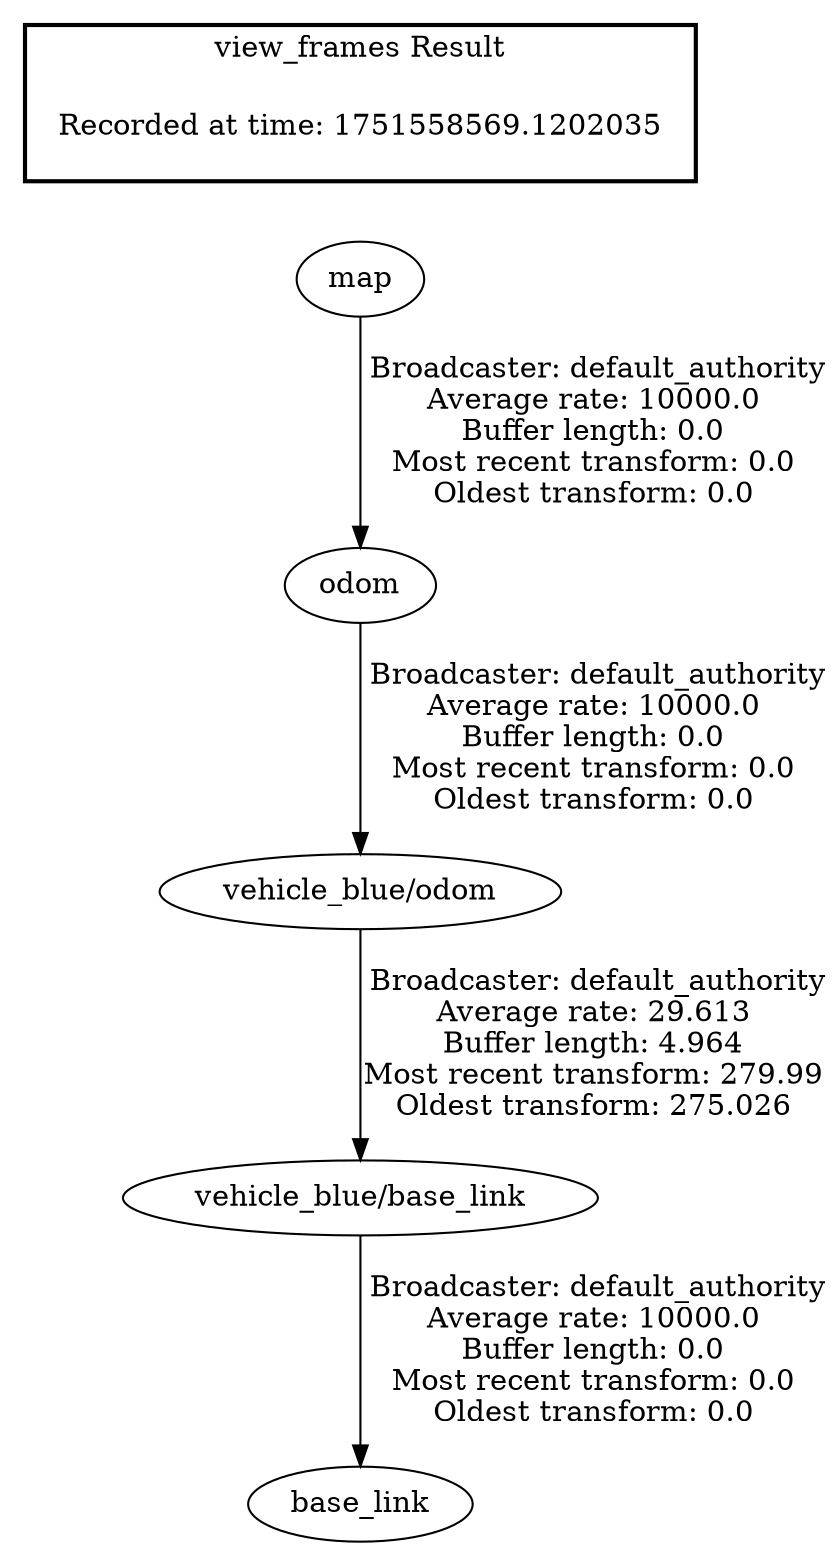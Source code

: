 digraph G {
"vehicle_blue/odom" -> "vehicle_blue/base_link"[label=" Broadcaster: default_authority\nAverage rate: 29.613\nBuffer length: 4.964\nMost recent transform: 279.99\nOldest transform: 275.026\n"];
"odom" -> "vehicle_blue/odom"[label=" Broadcaster: default_authority\nAverage rate: 10000.0\nBuffer length: 0.0\nMost recent transform: 0.0\nOldest transform: 0.0\n"];
"map" -> "odom"[label=" Broadcaster: default_authority\nAverage rate: 10000.0\nBuffer length: 0.0\nMost recent transform: 0.0\nOldest transform: 0.0\n"];
"vehicle_blue/base_link" -> "base_link"[label=" Broadcaster: default_authority\nAverage rate: 10000.0\nBuffer length: 0.0\nMost recent transform: 0.0\nOldest transform: 0.0\n"];
edge [style=invis];
 subgraph cluster_legend { style=bold; color=black; label ="view_frames Result";
"Recorded at time: 1751558569.1202035"[ shape=plaintext ] ;
}->"map";
}